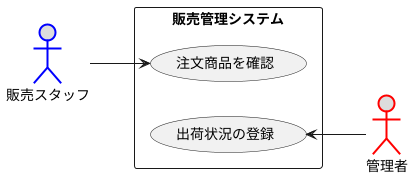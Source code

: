 @startuml 販売管理システム
left to right direction
actor 販売スタッフ#DDDDDD;line:Blue;line.bold;
actor 管理者#DDDDDD;line:red;line.bold;
rectangle 販売管理システム{
usecase 注文商品を確認
usecase 出荷状況の登録
}
販売スタッフ --> 注文商品を確認
出荷状況の登録 <-- 管理者